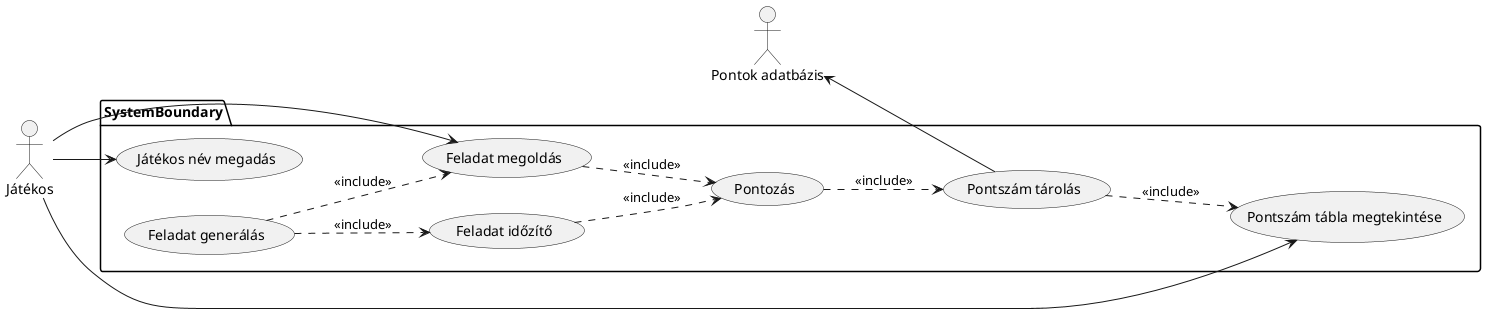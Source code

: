 @startuml
left to right direction
package SystemBoundary {
  usecase "Játékos név megadás" as JNM
  usecase "Feladat generálás" as FG
  usecase "Feladat időzítő" as FI
  usecase "Feladat megoldás" as FM
  usecase "Pontozás" as P
  usecase "Pontszám tárolás" as PSZT
  usecase "Pontszám tábla megtekintése" as PSZTM
  FG ..> FM : <<include>>
  FG ..> FI : <<include>>
  FI ..> P : <<include>>
  FM ..> P : <<include>>
  P ..> PSZT : <<include>>
  PSZT ..> PSZTM : <<include>>
}
:Játékos: --> FM
:Játékos: --> JNM
:Játékos: --> PSZTM
:Pontok adatbázis: <-- PSZT
@enduml

